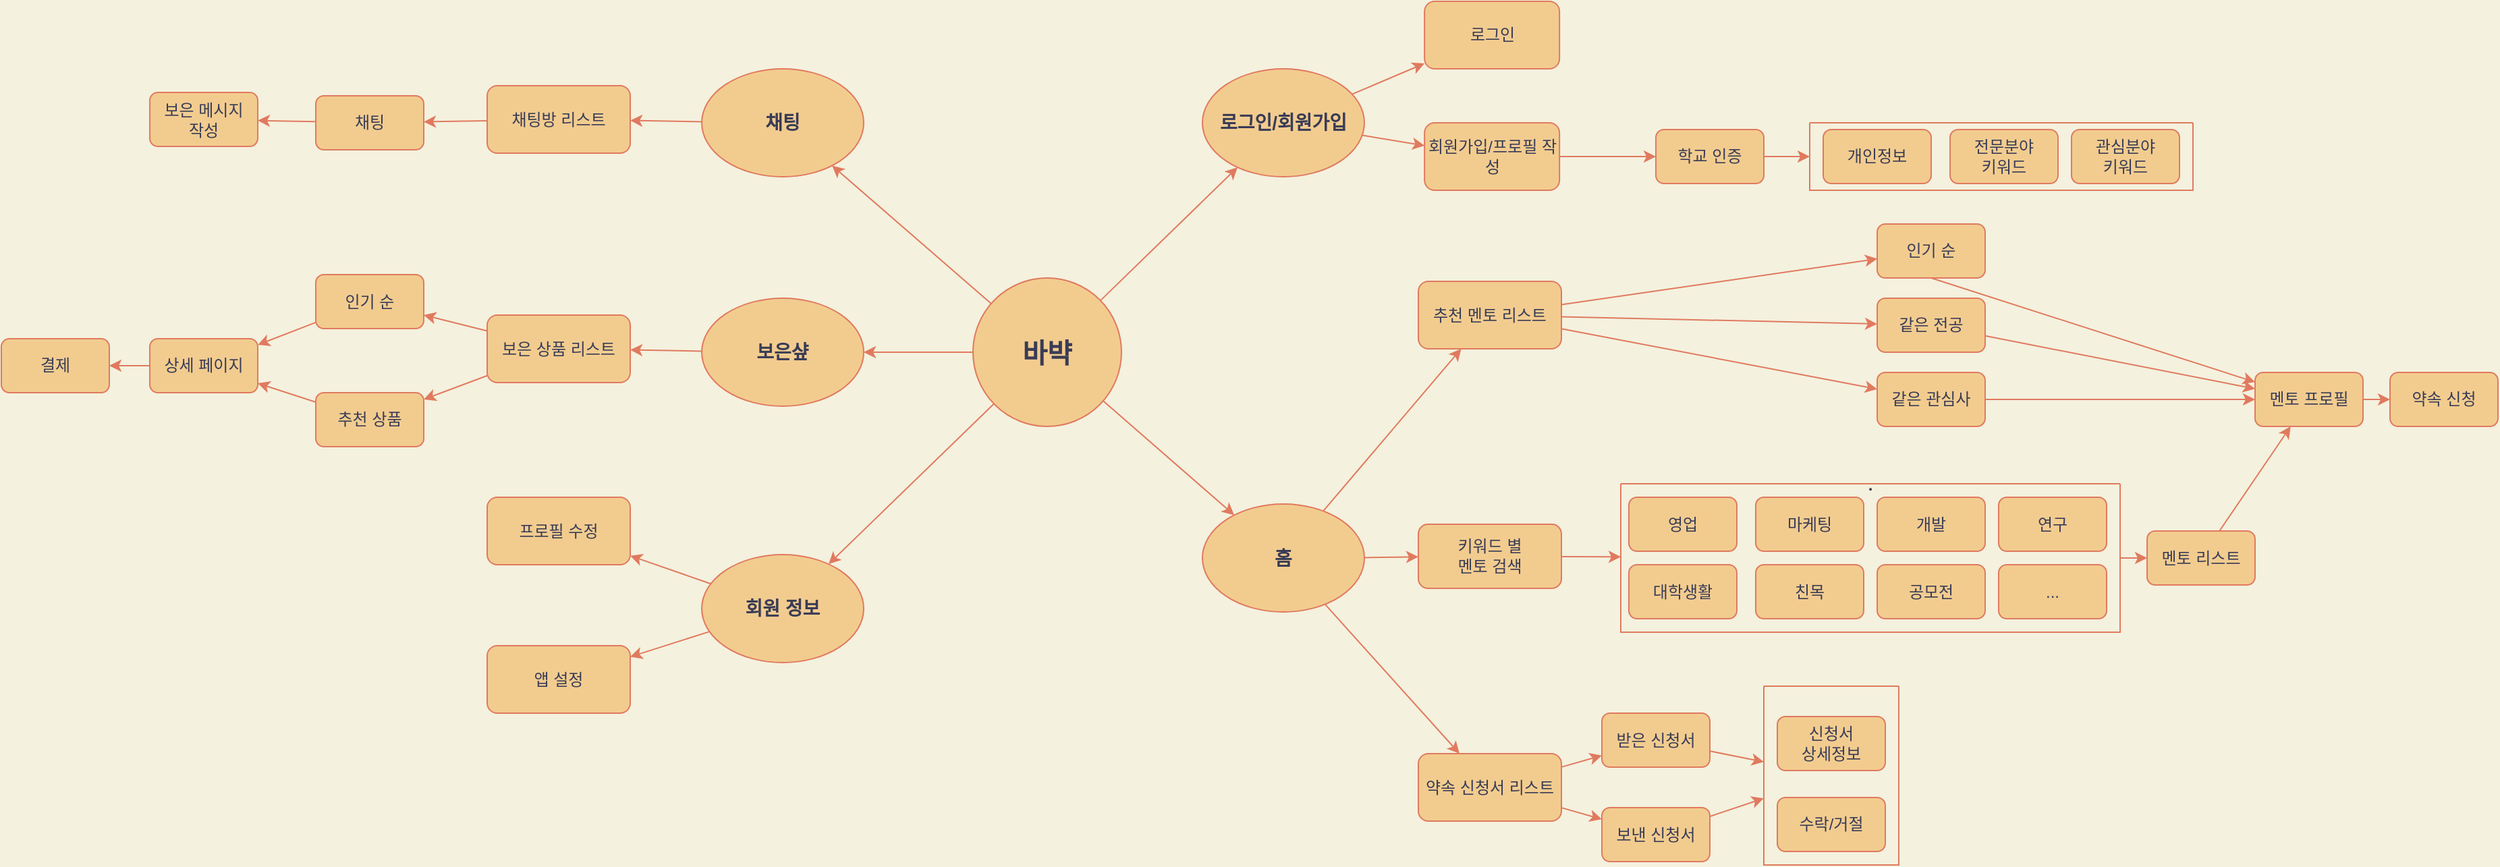 <mxfile>
    <diagram id="plKBviCwv7sr6mub3oe-" name="Page-1">
        <mxGraphModel dx="2780" dy="423" grid="1" gridSize="10" guides="1" tooltips="1" connect="1" arrows="1" fold="1" page="1" pageScale="1" pageWidth="827" pageHeight="1169" background="#F4F1DE" math="0" shadow="0">
            <root>
                <mxCell id="0"/>
                <mxCell id="1" parent="0"/>
                <mxCell id="20" value="&lt;b&gt;&lt;font style=&quot;font-size: 14px&quot;&gt;로그인/회원가입&lt;/font&gt;&lt;/b&gt;" style="ellipse;whiteSpace=wrap;html=1;fillColor=#F2CC8F;strokeColor=#E07A5F;fontColor=#393C56;" vertex="1" parent="1">
                    <mxGeometry x="50" y="330" width="120" height="80" as="geometry"/>
                </mxCell>
                <mxCell id="21" value="" style="endArrow=classic;html=1;strokeColor=#E07A5F;fontColor=#393C56;labelBackgroundColor=#F4F1DE;" edge="1" parent="1" source="20" target="22">
                    <mxGeometry width="50" height="50" relative="1" as="geometry">
                        <mxPoint x="320" y="410" as="sourcePoint"/>
                        <mxPoint x="370" y="360" as="targetPoint"/>
                    </mxGeometry>
                </mxCell>
                <mxCell id="22" value="로그인" style="rounded=1;whiteSpace=wrap;html=1;fillColor=#F2CC8F;strokeColor=#E07A5F;fontColor=#393C56;" vertex="1" parent="1">
                    <mxGeometry x="214.58" y="280" width="100" height="50" as="geometry"/>
                </mxCell>
                <mxCell id="23" value="회원가입/프로필 작성" style="rounded=1;whiteSpace=wrap;html=1;fillColor=#F2CC8F;strokeColor=#E07A5F;fontColor=#393C56;" vertex="1" parent="1">
                    <mxGeometry x="214.58" y="370" width="100" height="50" as="geometry"/>
                </mxCell>
                <mxCell id="24" value="" style="endArrow=classic;html=1;strokeColor=#E07A5F;fontColor=#393C56;labelBackgroundColor=#F4F1DE;" edge="1" parent="1" source="20" target="23">
                    <mxGeometry width="50" height="50" relative="1" as="geometry">
                        <mxPoint x="153.415" y="377.845" as="sourcePoint"/>
                        <mxPoint x="354.58" y="360" as="targetPoint"/>
                    </mxGeometry>
                </mxCell>
                <mxCell id="36" value="&lt;b&gt;&lt;font style=&quot;font-size: 14px&quot;&gt;홈&lt;/font&gt;&lt;/b&gt;" style="ellipse;whiteSpace=wrap;html=1;fillColor=#F2CC8F;strokeColor=#E07A5F;fontColor=#393C56;" vertex="1" parent="1">
                    <mxGeometry x="50" y="652.5" width="120" height="80" as="geometry"/>
                </mxCell>
                <mxCell id="37" value="추천 멘토 리스트" style="rounded=1;whiteSpace=wrap;html=1;fillColor=#F2CC8F;strokeColor=#E07A5F;fontColor=#393C56;" vertex="1" parent="1">
                    <mxGeometry x="210" y="487.5" width="106" height="50" as="geometry"/>
                </mxCell>
                <mxCell id="38" value="키워드 별&lt;br&gt;멘토 검색" style="rounded=1;whiteSpace=wrap;html=1;fillColor=#F2CC8F;strokeColor=#E07A5F;fontColor=#393C56;" vertex="1" parent="1">
                    <mxGeometry x="210" y="667.5" width="106" height="47.5" as="geometry"/>
                </mxCell>
                <mxCell id="39" value="약속 신청서 리스트" style="rounded=1;whiteSpace=wrap;html=1;fillColor=#F2CC8F;strokeColor=#E07A5F;fontColor=#393C56;" vertex="1" parent="1">
                    <mxGeometry x="210" y="837.5" width="106" height="50" as="geometry"/>
                </mxCell>
                <mxCell id="40" value="" style="endArrow=classic;html=1;strokeColor=#E07A5F;fontColor=#393C56;labelBackgroundColor=#F4F1DE;" edge="1" parent="1" source="36" target="37">
                    <mxGeometry width="50" height="50" relative="1" as="geometry">
                        <mxPoint x="320" y="622.5" as="sourcePoint"/>
                        <mxPoint x="430" y="602.5" as="targetPoint"/>
                    </mxGeometry>
                </mxCell>
                <mxCell id="41" value="" style="endArrow=classic;html=1;strokeColor=#E07A5F;fontColor=#393C56;labelBackgroundColor=#F4F1DE;" edge="1" parent="1" source="36" target="38">
                    <mxGeometry width="50" height="50" relative="1" as="geometry">
                        <mxPoint x="320" y="622.5" as="sourcePoint"/>
                        <mxPoint x="370" y="572.5" as="targetPoint"/>
                    </mxGeometry>
                </mxCell>
                <mxCell id="42" value="" style="endArrow=classic;html=1;strokeColor=#E07A5F;fontColor=#393C56;labelBackgroundColor=#F4F1DE;" edge="1" parent="1" source="36" target="39">
                    <mxGeometry width="50" height="50" relative="1" as="geometry">
                        <mxPoint x="320" y="622.5" as="sourcePoint"/>
                        <mxPoint x="370" y="572.5" as="targetPoint"/>
                    </mxGeometry>
                </mxCell>
                <mxCell id="45" value="인기 순" style="rounded=1;whiteSpace=wrap;html=1;fillColor=#F2CC8F;strokeColor=#E07A5F;fontColor=#393C56;" vertex="1" parent="1">
                    <mxGeometry x="550" y="445" width="80" height="40" as="geometry"/>
                </mxCell>
                <mxCell id="49" value="같은 전공" style="rounded=1;whiteSpace=wrap;html=1;fillColor=#F2CC8F;strokeColor=#E07A5F;fontColor=#393C56;" vertex="1" parent="1">
                    <mxGeometry x="550" y="500" width="80" height="40" as="geometry"/>
                </mxCell>
                <mxCell id="50" value="같은 관심사" style="rounded=1;whiteSpace=wrap;html=1;fillColor=#F2CC8F;strokeColor=#E07A5F;fontColor=#393C56;" vertex="1" parent="1">
                    <mxGeometry x="550" y="555" width="80" height="40" as="geometry"/>
                </mxCell>
                <mxCell id="52" value="" style="endArrow=classic;html=1;strokeColor=#E07A5F;fontColor=#393C56;labelBackgroundColor=#F4F1DE;" edge="1" parent="1" source="37" target="45">
                    <mxGeometry width="50" height="50" relative="1" as="geometry">
                        <mxPoint x="306" y="507.5" as="sourcePoint"/>
                        <mxPoint x="186" y="477.5" as="targetPoint"/>
                    </mxGeometry>
                </mxCell>
                <mxCell id="53" value="" style="endArrow=classic;html=1;strokeColor=#E07A5F;fontColor=#393C56;labelBackgroundColor=#F4F1DE;" edge="1" parent="1" source="37" target="49">
                    <mxGeometry width="50" height="50" relative="1" as="geometry">
                        <mxPoint x="326" y="504.617" as="sourcePoint"/>
                        <mxPoint x="396" y="480.997" as="targetPoint"/>
                    </mxGeometry>
                </mxCell>
                <mxCell id="55" value="" style="endArrow=classic;html=1;strokeColor=#E07A5F;fontColor=#393C56;labelBackgroundColor=#F4F1DE;" edge="1" parent="1" source="37" target="50">
                    <mxGeometry width="50" height="50" relative="1" as="geometry">
                        <mxPoint x="336" y="514.617" as="sourcePoint"/>
                        <mxPoint x="406" y="490.997" as="targetPoint"/>
                    </mxGeometry>
                </mxCell>
                <mxCell id="58" value="받은 신청서" style="rounded=1;whiteSpace=wrap;html=1;fillColor=#F2CC8F;strokeColor=#E07A5F;fontColor=#393C56;" vertex="1" parent="1">
                    <mxGeometry x="346" y="807.5" width="80" height="40" as="geometry"/>
                </mxCell>
                <mxCell id="59" value="보낸 신청서" style="rounded=1;whiteSpace=wrap;html=1;fillColor=#F2CC8F;strokeColor=#E07A5F;fontColor=#393C56;" vertex="1" parent="1">
                    <mxGeometry x="346" y="877.5" width="80" height="40" as="geometry"/>
                </mxCell>
                <mxCell id="62" value="" style="swimlane;startSize=0;fillColor=#F2CC8F;strokeColor=#E07A5F;fontColor=#393C56;" vertex="1" parent="1">
                    <mxGeometry x="466" y="787.5" width="100" height="132.5" as="geometry"/>
                </mxCell>
                <mxCell id="60" value="신청서&lt;br&gt;상세정보" style="rounded=1;whiteSpace=wrap;html=1;fillColor=#F2CC8F;strokeColor=#E07A5F;fontColor=#393C56;" vertex="1" parent="62">
                    <mxGeometry x="10" y="22.5" width="80" height="40" as="geometry"/>
                </mxCell>
                <mxCell id="61" value="수락/거절" style="rounded=1;whiteSpace=wrap;html=1;fillColor=#F2CC8F;strokeColor=#E07A5F;fontColor=#393C56;" vertex="1" parent="62">
                    <mxGeometry x="10" y="82.5" width="80" height="40" as="geometry"/>
                </mxCell>
                <mxCell id="63" value="" style="endArrow=classic;html=1;strokeColor=#E07A5F;fontColor=#393C56;labelBackgroundColor=#F4F1DE;" edge="1" parent="1" source="58" target="62">
                    <mxGeometry width="50" height="50" relative="1" as="geometry">
                        <mxPoint x="306" y="877.5" as="sourcePoint"/>
                        <mxPoint x="356" y="827.5" as="targetPoint"/>
                    </mxGeometry>
                </mxCell>
                <mxCell id="64" value="" style="endArrow=classic;html=1;strokeColor=#E07A5F;fontColor=#393C56;labelBackgroundColor=#F4F1DE;" edge="1" parent="1" source="59" target="62">
                    <mxGeometry width="50" height="50" relative="1" as="geometry">
                        <mxPoint x="306" y="877.5" as="sourcePoint"/>
                        <mxPoint x="356" y="827.5" as="targetPoint"/>
                    </mxGeometry>
                </mxCell>
                <mxCell id="65" value="" style="endArrow=classic;html=1;strokeColor=#E07A5F;fontColor=#393C56;labelBackgroundColor=#F4F1DE;" edge="1" parent="1" source="39" target="59">
                    <mxGeometry width="50" height="50" relative="1" as="geometry">
                        <mxPoint x="306" y="977.5" as="sourcePoint"/>
                        <mxPoint x="356" y="927.5" as="targetPoint"/>
                    </mxGeometry>
                </mxCell>
                <mxCell id="66" value="" style="endArrow=classic;html=1;strokeColor=#E07A5F;fontColor=#393C56;labelBackgroundColor=#F4F1DE;" edge="1" parent="1" source="39" target="58">
                    <mxGeometry width="50" height="50" relative="1" as="geometry">
                        <mxPoint x="306" y="877.5" as="sourcePoint"/>
                        <mxPoint x="356" y="827.5" as="targetPoint"/>
                    </mxGeometry>
                </mxCell>
                <mxCell id="67" value="." style="swimlane;startSize=0;fillColor=#F2CC8F;strokeColor=#E07A5F;fontColor=#393C56;" vertex="1" parent="1">
                    <mxGeometry x="360" y="637.5" width="370" height="110" as="geometry"/>
                </mxCell>
                <mxCell id="69" value="영업" style="rounded=1;whiteSpace=wrap;html=1;fillColor=#F2CC8F;strokeColor=#E07A5F;fontColor=#393C56;" vertex="1" parent="67">
                    <mxGeometry x="6" y="10" width="80" height="40" as="geometry"/>
                </mxCell>
                <mxCell id="71" value="마케팅" style="rounded=1;whiteSpace=wrap;html=1;fillColor=#F2CC8F;strokeColor=#E07A5F;fontColor=#393C56;" vertex="1" parent="67">
                    <mxGeometry x="100" y="10" width="80" height="40" as="geometry"/>
                </mxCell>
                <mxCell id="72" value="개발" style="rounded=1;whiteSpace=wrap;html=1;fillColor=#F2CC8F;strokeColor=#E07A5F;fontColor=#393C56;" vertex="1" parent="67">
                    <mxGeometry x="190" y="10" width="80" height="40" as="geometry"/>
                </mxCell>
                <mxCell id="74" value="친목" style="rounded=1;whiteSpace=wrap;html=1;fillColor=#F2CC8F;strokeColor=#E07A5F;fontColor=#393C56;" vertex="1" parent="67">
                    <mxGeometry x="100" y="60" width="80" height="40" as="geometry"/>
                </mxCell>
                <mxCell id="73" value="대학생활" style="rounded=1;whiteSpace=wrap;html=1;fillColor=#F2CC8F;strokeColor=#E07A5F;fontColor=#393C56;" vertex="1" parent="67">
                    <mxGeometry x="6" y="60" width="80" height="40" as="geometry"/>
                </mxCell>
                <mxCell id="76" value="공모전" style="rounded=1;whiteSpace=wrap;html=1;fillColor=#F2CC8F;strokeColor=#E07A5F;fontColor=#393C56;" vertex="1" parent="67">
                    <mxGeometry x="190" y="60" width="80" height="40" as="geometry"/>
                </mxCell>
                <mxCell id="78" value="..." style="rounded=1;whiteSpace=wrap;html=1;fillColor=#F2CC8F;strokeColor=#E07A5F;fontColor=#393C56;" vertex="1" parent="67">
                    <mxGeometry x="280" y="60" width="80" height="40" as="geometry"/>
                </mxCell>
                <mxCell id="79" value="연구" style="rounded=1;whiteSpace=wrap;html=1;fillColor=#F2CC8F;strokeColor=#E07A5F;fontColor=#393C56;" vertex="1" parent="67">
                    <mxGeometry x="280" y="10" width="80" height="40" as="geometry"/>
                </mxCell>
                <mxCell id="80" value="" style="endArrow=classic;html=1;strokeColor=#E07A5F;fontColor=#393C56;labelBackgroundColor=#F4F1DE;" edge="1" parent="1" source="38" target="67">
                    <mxGeometry width="50" height="50" relative="1" as="geometry">
                        <mxPoint x="460" y="737.5" as="sourcePoint"/>
                        <mxPoint x="370" y="687.5" as="targetPoint"/>
                    </mxGeometry>
                </mxCell>
                <mxCell id="81" value="" style="swimlane;startSize=0;fillColor=#F2CC8F;strokeColor=#E07A5F;fontColor=#393C56;" vertex="1" parent="1">
                    <mxGeometry x="500" y="370" width="284" height="50" as="geometry"/>
                </mxCell>
                <mxCell id="83" value="개인정보" style="rounded=1;whiteSpace=wrap;html=1;fillColor=#F2CC8F;strokeColor=#E07A5F;fontColor=#393C56;" vertex="1" parent="81">
                    <mxGeometry x="10" y="5" width="80" height="40" as="geometry"/>
                </mxCell>
                <mxCell id="84" value="전문분야&lt;br&gt;키워드" style="rounded=1;whiteSpace=wrap;html=1;fillColor=#F2CC8F;strokeColor=#E07A5F;fontColor=#393C56;" vertex="1" parent="81">
                    <mxGeometry x="104" y="5" width="80" height="40" as="geometry"/>
                </mxCell>
                <mxCell id="85" value="관심분야&lt;br&gt;키워드" style="rounded=1;whiteSpace=wrap;html=1;fillColor=#F2CC8F;strokeColor=#E07A5F;fontColor=#393C56;" vertex="1" parent="81">
                    <mxGeometry x="194" y="5" width="80" height="40" as="geometry"/>
                </mxCell>
                <mxCell id="86" value="" style="endArrow=classic;html=1;strokeColor=#E07A5F;fontColor=#393C56;labelBackgroundColor=#F4F1DE;" edge="1" parent="1" source="136" target="81">
                    <mxGeometry width="50" height="50" relative="1" as="geometry">
                        <mxPoint x="520" y="340" as="sourcePoint"/>
                        <mxPoint x="394.58" y="430" as="targetPoint"/>
                    </mxGeometry>
                </mxCell>
                <mxCell id="87" value="" style="endArrow=classic;html=1;strokeColor=#E07A5F;fontColor=#393C56;labelBackgroundColor=#F4F1DE;" edge="1" parent="1" source="67" target="89">
                    <mxGeometry width="50" height="50" relative="1" as="geometry">
                        <mxPoint x="640" y="707.5" as="sourcePoint"/>
                        <mxPoint x="910" y="697.5" as="targetPoint"/>
                    </mxGeometry>
                </mxCell>
                <mxCell id="89" value="멘토 리스트" style="rounded=1;whiteSpace=wrap;html=1;fillColor=#F2CC8F;strokeColor=#E07A5F;fontColor=#393C56;" vertex="1" parent="1">
                    <mxGeometry x="750" y="672.5" width="80" height="40" as="geometry"/>
                </mxCell>
                <mxCell id="90" value="&lt;b&gt;&lt;font style=&quot;font-size: 14px&quot;&gt;채팅&lt;/font&gt;&lt;/b&gt;" style="ellipse;whiteSpace=wrap;html=1;fillColor=#F2CC8F;strokeColor=#E07A5F;fontColor=#393C56;" vertex="1" parent="1">
                    <mxGeometry x="-321" y="330" width="120" height="80" as="geometry"/>
                </mxCell>
                <mxCell id="92" value="채팅방 리스트" style="rounded=1;whiteSpace=wrap;html=1;fillColor=#F2CC8F;strokeColor=#E07A5F;fontColor=#393C56;" vertex="1" parent="1">
                    <mxGeometry x="-480" y="342.5" width="106" height="50" as="geometry"/>
                </mxCell>
                <mxCell id="93" value="채팅" style="rounded=1;whiteSpace=wrap;html=1;fillColor=#F2CC8F;strokeColor=#E07A5F;fontColor=#393C56;" vertex="1" parent="1">
                    <mxGeometry x="-607" y="350" width="80" height="40" as="geometry"/>
                </mxCell>
                <mxCell id="94" value="보은 메시지&lt;br&gt;작성" style="rounded=1;whiteSpace=wrap;html=1;fillColor=#F2CC8F;strokeColor=#E07A5F;fontColor=#393C56;" vertex="1" parent="1">
                    <mxGeometry x="-730" y="347.5" width="80" height="40" as="geometry"/>
                </mxCell>
                <mxCell id="95" value="" style="endArrow=classic;html=1;strokeColor=#E07A5F;fontColor=#393C56;labelBackgroundColor=#F4F1DE;" edge="1" parent="1" source="90" target="92">
                    <mxGeometry width="50" height="50" relative="1" as="geometry">
                        <mxPoint x="-320.914" y="362.64" as="sourcePoint"/>
                        <mxPoint x="-118" y="210.5" as="targetPoint"/>
                    </mxGeometry>
                </mxCell>
                <mxCell id="97" value="" style="endArrow=classic;html=1;strokeColor=#E07A5F;fontColor=#393C56;labelBackgroundColor=#F4F1DE;" edge="1" parent="1" source="92" target="93">
                    <mxGeometry width="50" height="50" relative="1" as="geometry">
                        <mxPoint x="-797" y="222.5" as="sourcePoint"/>
                        <mxPoint x="-747" y="172.5" as="targetPoint"/>
                    </mxGeometry>
                </mxCell>
                <mxCell id="98" value="" style="endArrow=classic;html=1;strokeColor=#E07A5F;fontColor=#393C56;labelBackgroundColor=#F4F1DE;" edge="1" parent="1" source="93" target="94">
                    <mxGeometry width="50" height="50" relative="1" as="geometry">
                        <mxPoint x="-1336" y="205" as="sourcePoint"/>
                        <mxPoint x="-1286" y="155" as="targetPoint"/>
                    </mxGeometry>
                </mxCell>
                <mxCell id="99" value="&lt;b&gt;&lt;font style=&quot;font-size: 14px&quot;&gt;보은샾&lt;/font&gt;&lt;/b&gt;" style="ellipse;whiteSpace=wrap;html=1;fillColor=#F2CC8F;strokeColor=#E07A5F;fontColor=#393C56;" vertex="1" parent="1">
                    <mxGeometry x="-321" y="500" width="120" height="80" as="geometry"/>
                </mxCell>
                <mxCell id="100" value="보은 상품 리스트" style="rounded=1;whiteSpace=wrap;html=1;fillColor=#F2CC8F;strokeColor=#E07A5F;fontColor=#393C56;" vertex="1" parent="1">
                    <mxGeometry x="-480" y="512.5" width="106" height="50" as="geometry"/>
                </mxCell>
                <mxCell id="105" value="인기 순" style="rounded=1;whiteSpace=wrap;html=1;fillColor=#F2CC8F;strokeColor=#E07A5F;fontColor=#393C56;" vertex="1" parent="1">
                    <mxGeometry x="-607" y="482.5" width="80" height="40" as="geometry"/>
                </mxCell>
                <mxCell id="106" value="추천 상품" style="rounded=1;whiteSpace=wrap;html=1;fillColor=#F2CC8F;strokeColor=#E07A5F;fontColor=#393C56;" vertex="1" parent="1">
                    <mxGeometry x="-607" y="570" width="80" height="40" as="geometry"/>
                </mxCell>
                <mxCell id="108" value="" style="endArrow=classic;html=1;strokeColor=#E07A5F;fontColor=#393C56;labelBackgroundColor=#F4F1DE;" edge="1" parent="1" source="100" target="105">
                    <mxGeometry width="50" height="50" relative="1" as="geometry">
                        <mxPoint x="-848" y="407.5" as="sourcePoint"/>
                        <mxPoint x="-798" y="357.5" as="targetPoint"/>
                    </mxGeometry>
                </mxCell>
                <mxCell id="113" value="" style="endArrow=classic;html=1;strokeColor=#E07A5F;fontColor=#393C56;labelBackgroundColor=#F4F1DE;" edge="1" parent="1" source="100" target="106">
                    <mxGeometry width="50" height="50" relative="1" as="geometry">
                        <mxPoint x="-848" y="517.5" as="sourcePoint"/>
                        <mxPoint x="-798" y="467.5" as="targetPoint"/>
                    </mxGeometry>
                </mxCell>
                <mxCell id="114" value="상세 페이지" style="rounded=1;whiteSpace=wrap;html=1;fillColor=#F2CC8F;strokeColor=#E07A5F;fontColor=#393C56;" vertex="1" parent="1">
                    <mxGeometry x="-730" y="530" width="80" height="40" as="geometry"/>
                </mxCell>
                <mxCell id="116" value="" style="endArrow=classic;html=1;strokeColor=#E07A5F;fontColor=#393C56;labelBackgroundColor=#F4F1DE;" edge="1" parent="1" source="105" target="114">
                    <mxGeometry width="50" height="50" relative="1" as="geometry">
                        <mxPoint x="-1690" y="400.837" as="sourcePoint"/>
                        <mxPoint x="-1640" y="374.17" as="targetPoint"/>
                    </mxGeometry>
                </mxCell>
                <mxCell id="117" value="" style="endArrow=classic;html=1;strokeColor=#E07A5F;fontColor=#393C56;labelBackgroundColor=#F4F1DE;" edge="1" parent="1" source="106" target="114">
                    <mxGeometry width="50" height="50" relative="1" as="geometry">
                        <mxPoint x="-1540" y="517.5" as="sourcePoint"/>
                        <mxPoint x="-1640" y="374.17" as="targetPoint"/>
                    </mxGeometry>
                </mxCell>
                <mxCell id="118" value="" style="endArrow=classic;html=1;strokeColor=#E07A5F;fontColor=#393C56;labelBackgroundColor=#F4F1DE;" edge="1" parent="1" source="114" target="134">
                    <mxGeometry width="50" height="50" relative="1" as="geometry">
                        <mxPoint x="-770" y="540" as="sourcePoint"/>
                        <mxPoint x="-800" y="553.667" as="targetPoint"/>
                    </mxGeometry>
                </mxCell>
                <mxCell id="120" value="" style="endArrow=classic;html=1;strokeColor=#E07A5F;fontColor=#393C56;labelBackgroundColor=#F4F1DE;" edge="1" parent="1" source="99" target="100">
                    <mxGeometry width="50" height="50" relative="1" as="geometry">
                        <mxPoint x="-320.914" y="532.64" as="sourcePoint"/>
                        <mxPoint x="-128" y="365.5" as="targetPoint"/>
                    </mxGeometry>
                </mxCell>
                <mxCell id="121" value="&lt;b&gt;&lt;font style=&quot;font-size: 14px&quot;&gt;회원 정보&lt;/font&gt;&lt;/b&gt;" style="ellipse;whiteSpace=wrap;html=1;fillColor=#F2CC8F;strokeColor=#E07A5F;fontColor=#393C56;" vertex="1" parent="1">
                    <mxGeometry x="-321" y="690" width="120" height="80" as="geometry"/>
                </mxCell>
                <mxCell id="123" value="프로필 수정" style="rounded=1;whiteSpace=wrap;html=1;fillColor=#F2CC8F;strokeColor=#E07A5F;fontColor=#393C56;" vertex="1" parent="1">
                    <mxGeometry x="-480" y="647.5" width="106" height="50" as="geometry"/>
                </mxCell>
                <mxCell id="124" value="앱 설정" style="rounded=1;whiteSpace=wrap;html=1;fillColor=#F2CC8F;strokeColor=#E07A5F;fontColor=#393C56;" vertex="1" parent="1">
                    <mxGeometry x="-480" y="757.5" width="106" height="50" as="geometry"/>
                </mxCell>
                <mxCell id="125" value="" style="endArrow=classic;html=1;strokeColor=#E07A5F;fontColor=#393C56;labelBackgroundColor=#F4F1DE;" edge="1" parent="1" source="121" target="123">
                    <mxGeometry width="50" height="50" relative="1" as="geometry">
                        <mxPoint x="-316.149" y="704.743" as="sourcePoint"/>
                        <mxPoint x="-298" y="595.5" as="targetPoint"/>
                    </mxGeometry>
                </mxCell>
                <mxCell id="126" value="" style="endArrow=classic;html=1;strokeColor=#E07A5F;fontColor=#393C56;labelBackgroundColor=#F4F1DE;" edge="1" parent="1" source="121" target="124">
                    <mxGeometry width="50" height="50" relative="1" as="geometry">
                        <mxPoint x="-313.295" y="740.11" as="sourcePoint"/>
                        <mxPoint x="-18" y="525.5" as="targetPoint"/>
                    </mxGeometry>
                </mxCell>
                <mxCell id="127" value="&lt;font style=&quot;font-size: 20px&quot;&gt;바뱍&lt;/font&gt;" style="ellipse;whiteSpace=wrap;html=1;aspect=fixed;fillColor=#F2CC8F;strokeColor=#E07A5F;fontColor=#393C56;fontStyle=1" vertex="1" parent="1">
                    <mxGeometry x="-120" y="485" width="110" height="110" as="geometry"/>
                </mxCell>
                <mxCell id="128" value="" style="endArrow=classic;html=1;fontColor=#393C56;strokeColor=#E07A5F;fillColor=#F2CC8F;" edge="1" parent="1" source="127" target="20">
                    <mxGeometry width="50" height="50" relative="1" as="geometry">
                        <mxPoint x="320" y="470" as="sourcePoint"/>
                        <mxPoint x="370" y="420" as="targetPoint"/>
                    </mxGeometry>
                </mxCell>
                <mxCell id="129" value="" style="endArrow=classic;html=1;fontColor=#393C56;strokeColor=#E07A5F;fillColor=#F2CC8F;" edge="1" parent="1" source="127" target="36">
                    <mxGeometry width="50" height="50" relative="1" as="geometry">
                        <mxPoint x="320" y="520" as="sourcePoint"/>
                        <mxPoint x="180" y="450" as="targetPoint"/>
                    </mxGeometry>
                </mxCell>
                <mxCell id="130" value="" style="endArrow=classic;html=1;fontColor=#393C56;strokeColor=#E07A5F;fillColor=#F2CC8F;" edge="1" parent="1" source="127" target="90">
                    <mxGeometry width="50" height="50" relative="1" as="geometry">
                        <mxPoint y="930" as="sourcePoint"/>
                        <mxPoint x="380" y="1080" as="targetPoint"/>
                    </mxGeometry>
                </mxCell>
                <mxCell id="132" value="" style="endArrow=classic;html=1;fontColor=#393C56;strokeColor=#E07A5F;fillColor=#F2CC8F;" edge="1" parent="1" source="127" target="99">
                    <mxGeometry width="50" height="50" relative="1" as="geometry">
                        <mxPoint x="280" y="740" as="sourcePoint"/>
                        <mxPoint x="330" y="690" as="targetPoint"/>
                    </mxGeometry>
                </mxCell>
                <mxCell id="133" value="" style="endArrow=classic;html=1;fontColor=#393C56;strokeColor=#E07A5F;fillColor=#F2CC8F;" edge="1" parent="1" source="127" target="121">
                    <mxGeometry width="50" height="50" relative="1" as="geometry">
                        <mxPoint x="280" y="780" as="sourcePoint"/>
                        <mxPoint x="330" y="730" as="targetPoint"/>
                    </mxGeometry>
                </mxCell>
                <mxCell id="134" value="결제" style="rounded=1;whiteSpace=wrap;html=1;fillColor=#F2CC8F;strokeColor=#E07A5F;fontColor=#393C56;" vertex="1" parent="1">
                    <mxGeometry x="-840" y="530" width="80" height="40" as="geometry"/>
                </mxCell>
                <mxCell id="136" value="학교 인증" style="rounded=1;whiteSpace=wrap;html=1;fillColor=#F2CC8F;strokeColor=#E07A5F;fontColor=#393C56;" vertex="1" parent="1">
                    <mxGeometry x="386" y="375" width="80" height="40" as="geometry"/>
                </mxCell>
                <mxCell id="137" value="" style="endArrow=classic;html=1;fontColor=#393C56;strokeColor=#E07A5F;fillColor=#F2CC8F;" edge="1" parent="1" source="23" target="136">
                    <mxGeometry width="50" height="50" relative="1" as="geometry">
                        <mxPoint x="320" y="400" as="sourcePoint"/>
                        <mxPoint x="370" y="350" as="targetPoint"/>
                    </mxGeometry>
                </mxCell>
                <mxCell id="139" value="" style="endArrow=classic;html=1;fontColor=#393C56;strokeColor=#E07A5F;fillColor=#F2CC8F;" edge="1" parent="1" source="89" target="141">
                    <mxGeometry width="50" height="50" relative="1" as="geometry">
                        <mxPoint x="550" y="680" as="sourcePoint"/>
                        <mxPoint x="890" y="693" as="targetPoint"/>
                    </mxGeometry>
                </mxCell>
                <mxCell id="141" value="멘토 프로필" style="rounded=1;whiteSpace=wrap;html=1;fillColor=#F2CC8F;strokeColor=#E07A5F;fontColor=#393C56;" vertex="1" parent="1">
                    <mxGeometry x="830" y="555" width="80" height="40" as="geometry"/>
                </mxCell>
                <mxCell id="142" value="" style="endArrow=classic;html=1;fontColor=#393C56;strokeColor=#E07A5F;fillColor=#F2CC8F;exitX=0.5;exitY=1;exitDx=0;exitDy=0;" edge="1" parent="1" source="45" target="141">
                    <mxGeometry width="50" height="50" relative="1" as="geometry">
                        <mxPoint x="550" y="680" as="sourcePoint"/>
                        <mxPoint x="930" y="560" as="targetPoint"/>
                    </mxGeometry>
                </mxCell>
                <mxCell id="143" value="" style="endArrow=classic;html=1;fontColor=#393C56;strokeColor=#E07A5F;fillColor=#F2CC8F;" edge="1" parent="1" source="49" target="141">
                    <mxGeometry width="50" height="50" relative="1" as="geometry">
                        <mxPoint x="555" y="495" as="sourcePoint"/>
                        <mxPoint x="850" y="510" as="targetPoint"/>
                    </mxGeometry>
                </mxCell>
                <mxCell id="144" value="" style="endArrow=classic;html=1;fontColor=#393C56;strokeColor=#E07A5F;fillColor=#F2CC8F;" edge="1" parent="1" source="50" target="141">
                    <mxGeometry width="50" height="50" relative="1" as="geometry">
                        <mxPoint x="595" y="538.312" as="sourcePoint"/>
                        <mxPoint x="900" y="601.688" as="targetPoint"/>
                    </mxGeometry>
                </mxCell>
                <mxCell id="145" value="" style="endArrow=classic;html=1;fontColor=#393C56;strokeColor=#E07A5F;fillColor=#F2CC8F;" edge="1" parent="1" source="141" target="147">
                    <mxGeometry width="50" height="50" relative="1" as="geometry">
                        <mxPoint x="860" y="400" as="sourcePoint"/>
                        <mxPoint x="1050" y="550" as="targetPoint"/>
                    </mxGeometry>
                </mxCell>
                <mxCell id="147" value="약속 신청" style="rounded=1;whiteSpace=wrap;html=1;fillColor=#F2CC8F;strokeColor=#E07A5F;fontColor=#393C56;" vertex="1" parent="1">
                    <mxGeometry x="930" y="555" width="80" height="40" as="geometry"/>
                </mxCell>
            </root>
        </mxGraphModel>
    </diagram>
</mxfile>